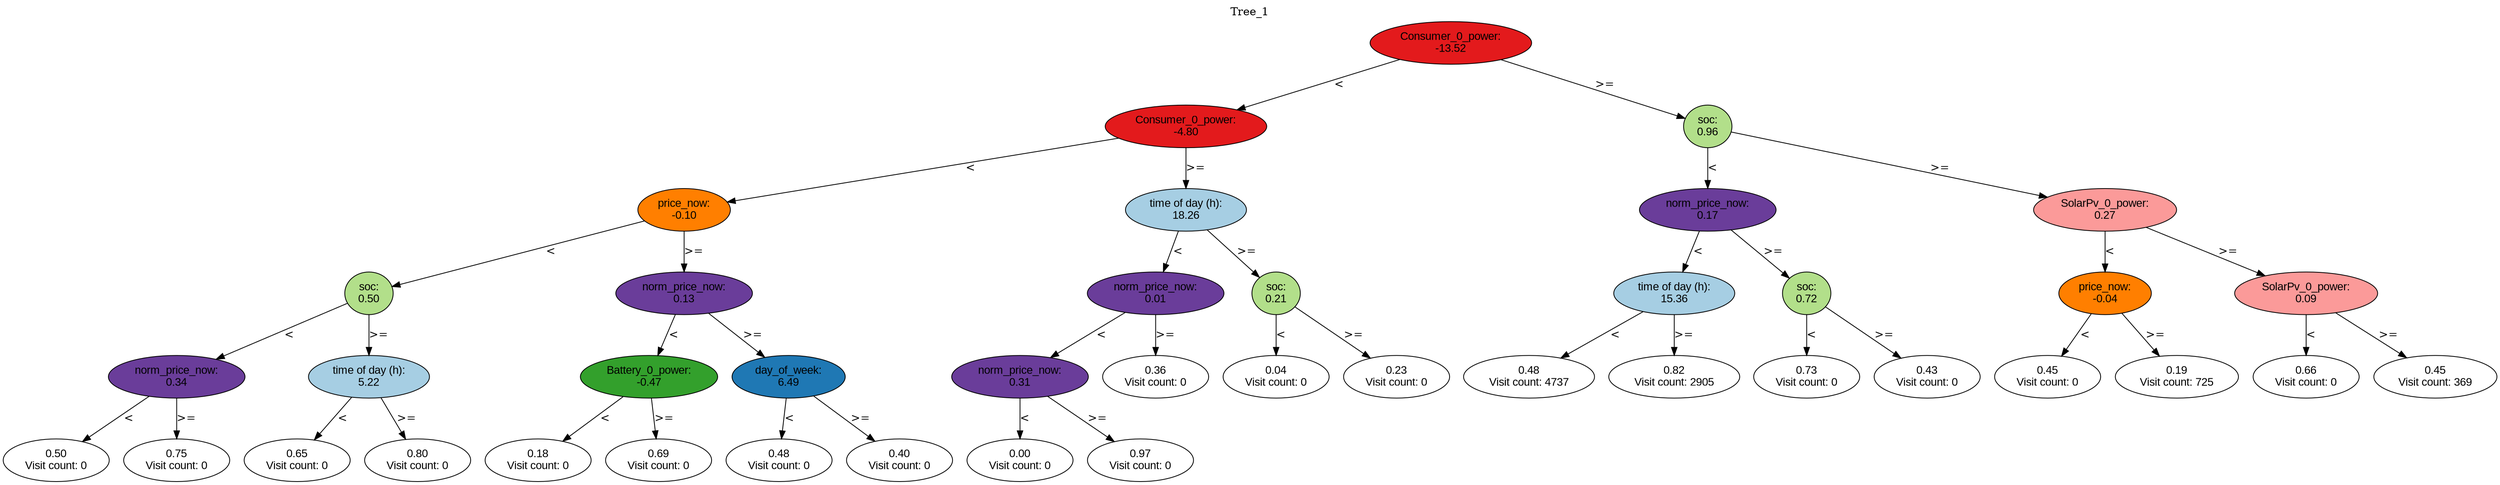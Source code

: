 digraph BST {
    node [fontname="Arial" style=filled colorscheme=paired12];
    0 [ label = "Consumer_0_power:
-13.52" fillcolor=6];
    1 [ label = "Consumer_0_power:
-4.80" fillcolor=6];
    2 [ label = "price_now:
-0.10" fillcolor=8];
    3 [ label = "soc:
0.50" fillcolor=3];
    4 [ label = "norm_price_now:
0.34" fillcolor=10];
    5 [ label = "0.50
Visit count: 0" fillcolor=white];
    6 [ label = "0.75
Visit count: 0" fillcolor=white];
    7 [ label = "time of day (h):
5.22" fillcolor=1];
    8 [ label = "0.65
Visit count: 0" fillcolor=white];
    9 [ label = "0.80
Visit count: 0" fillcolor=white];
    10 [ label = "norm_price_now:
0.13" fillcolor=10];
    11 [ label = "Battery_0_power:
-0.47" fillcolor=4];
    12 [ label = "0.18
Visit count: 0" fillcolor=white];
    13 [ label = "0.69
Visit count: 0" fillcolor=white];
    14 [ label = "day_of_week:
6.49" fillcolor=2];
    15 [ label = "0.48
Visit count: 0" fillcolor=white];
    16 [ label = "0.40
Visit count: 0" fillcolor=white];
    17 [ label = "time of day (h):
18.26" fillcolor=1];
    18 [ label = "norm_price_now:
0.01" fillcolor=10];
    19 [ label = "norm_price_now:
0.31" fillcolor=10];
    20 [ label = "0.00
Visit count: 0" fillcolor=white];
    21 [ label = "0.97
Visit count: 0" fillcolor=white];
    22 [ label = "0.36
Visit count: 0" fillcolor=white];
    23 [ label = "soc:
0.21" fillcolor=3];
    24 [ label = "0.04
Visit count: 0" fillcolor=white];
    25 [ label = "0.23
Visit count: 0" fillcolor=white];
    26 [ label = "soc:
0.96" fillcolor=3];
    27 [ label = "norm_price_now:
0.17" fillcolor=10];
    28 [ label = "time of day (h):
15.36" fillcolor=1];
    29 [ label = "0.48
Visit count: 4737" fillcolor=white];
    30 [ label = "0.82
Visit count: 2905" fillcolor=white];
    31 [ label = "soc:
0.72" fillcolor=3];
    32 [ label = "0.73
Visit count: 0" fillcolor=white];
    33 [ label = "0.43
Visit count: 0" fillcolor=white];
    34 [ label = "SolarPv_0_power:
0.27" fillcolor=5];
    35 [ label = "price_now:
-0.04" fillcolor=8];
    36 [ label = "0.45
Visit count: 0" fillcolor=white];
    37 [ label = "0.19
Visit count: 725" fillcolor=white];
    38 [ label = "SolarPv_0_power:
0.09" fillcolor=5];
    39 [ label = "0.66
Visit count: 0" fillcolor=white];
    40 [ label = "0.45
Visit count: 369" fillcolor=white];

    0  -> 1[ label = "<"];
    0  -> 26[ label = ">="];
    1  -> 2[ label = "<"];
    1  -> 17[ label = ">="];
    2  -> 3[ label = "<"];
    2  -> 10[ label = ">="];
    3  -> 4[ label = "<"];
    3  -> 7[ label = ">="];
    4  -> 5[ label = "<"];
    4  -> 6[ label = ">="];
    7  -> 8[ label = "<"];
    7  -> 9[ label = ">="];
    10  -> 11[ label = "<"];
    10  -> 14[ label = ">="];
    11  -> 12[ label = "<"];
    11  -> 13[ label = ">="];
    14  -> 15[ label = "<"];
    14  -> 16[ label = ">="];
    17  -> 18[ label = "<"];
    17  -> 23[ label = ">="];
    18  -> 19[ label = "<"];
    18  -> 22[ label = ">="];
    19  -> 20[ label = "<"];
    19  -> 21[ label = ">="];
    23  -> 24[ label = "<"];
    23  -> 25[ label = ">="];
    26  -> 27[ label = "<"];
    26  -> 34[ label = ">="];
    27  -> 28[ label = "<"];
    27  -> 31[ label = ">="];
    28  -> 29[ label = "<"];
    28  -> 30[ label = ">="];
    31  -> 32[ label = "<"];
    31  -> 33[ label = ">="];
    34  -> 35[ label = "<"];
    34  -> 38[ label = ">="];
    35  -> 36[ label = "<"];
    35  -> 37[ label = ">="];
    38  -> 39[ label = "<"];
    38  -> 40[ label = ">="];

    labelloc="t";
    label="Tree_1";
}